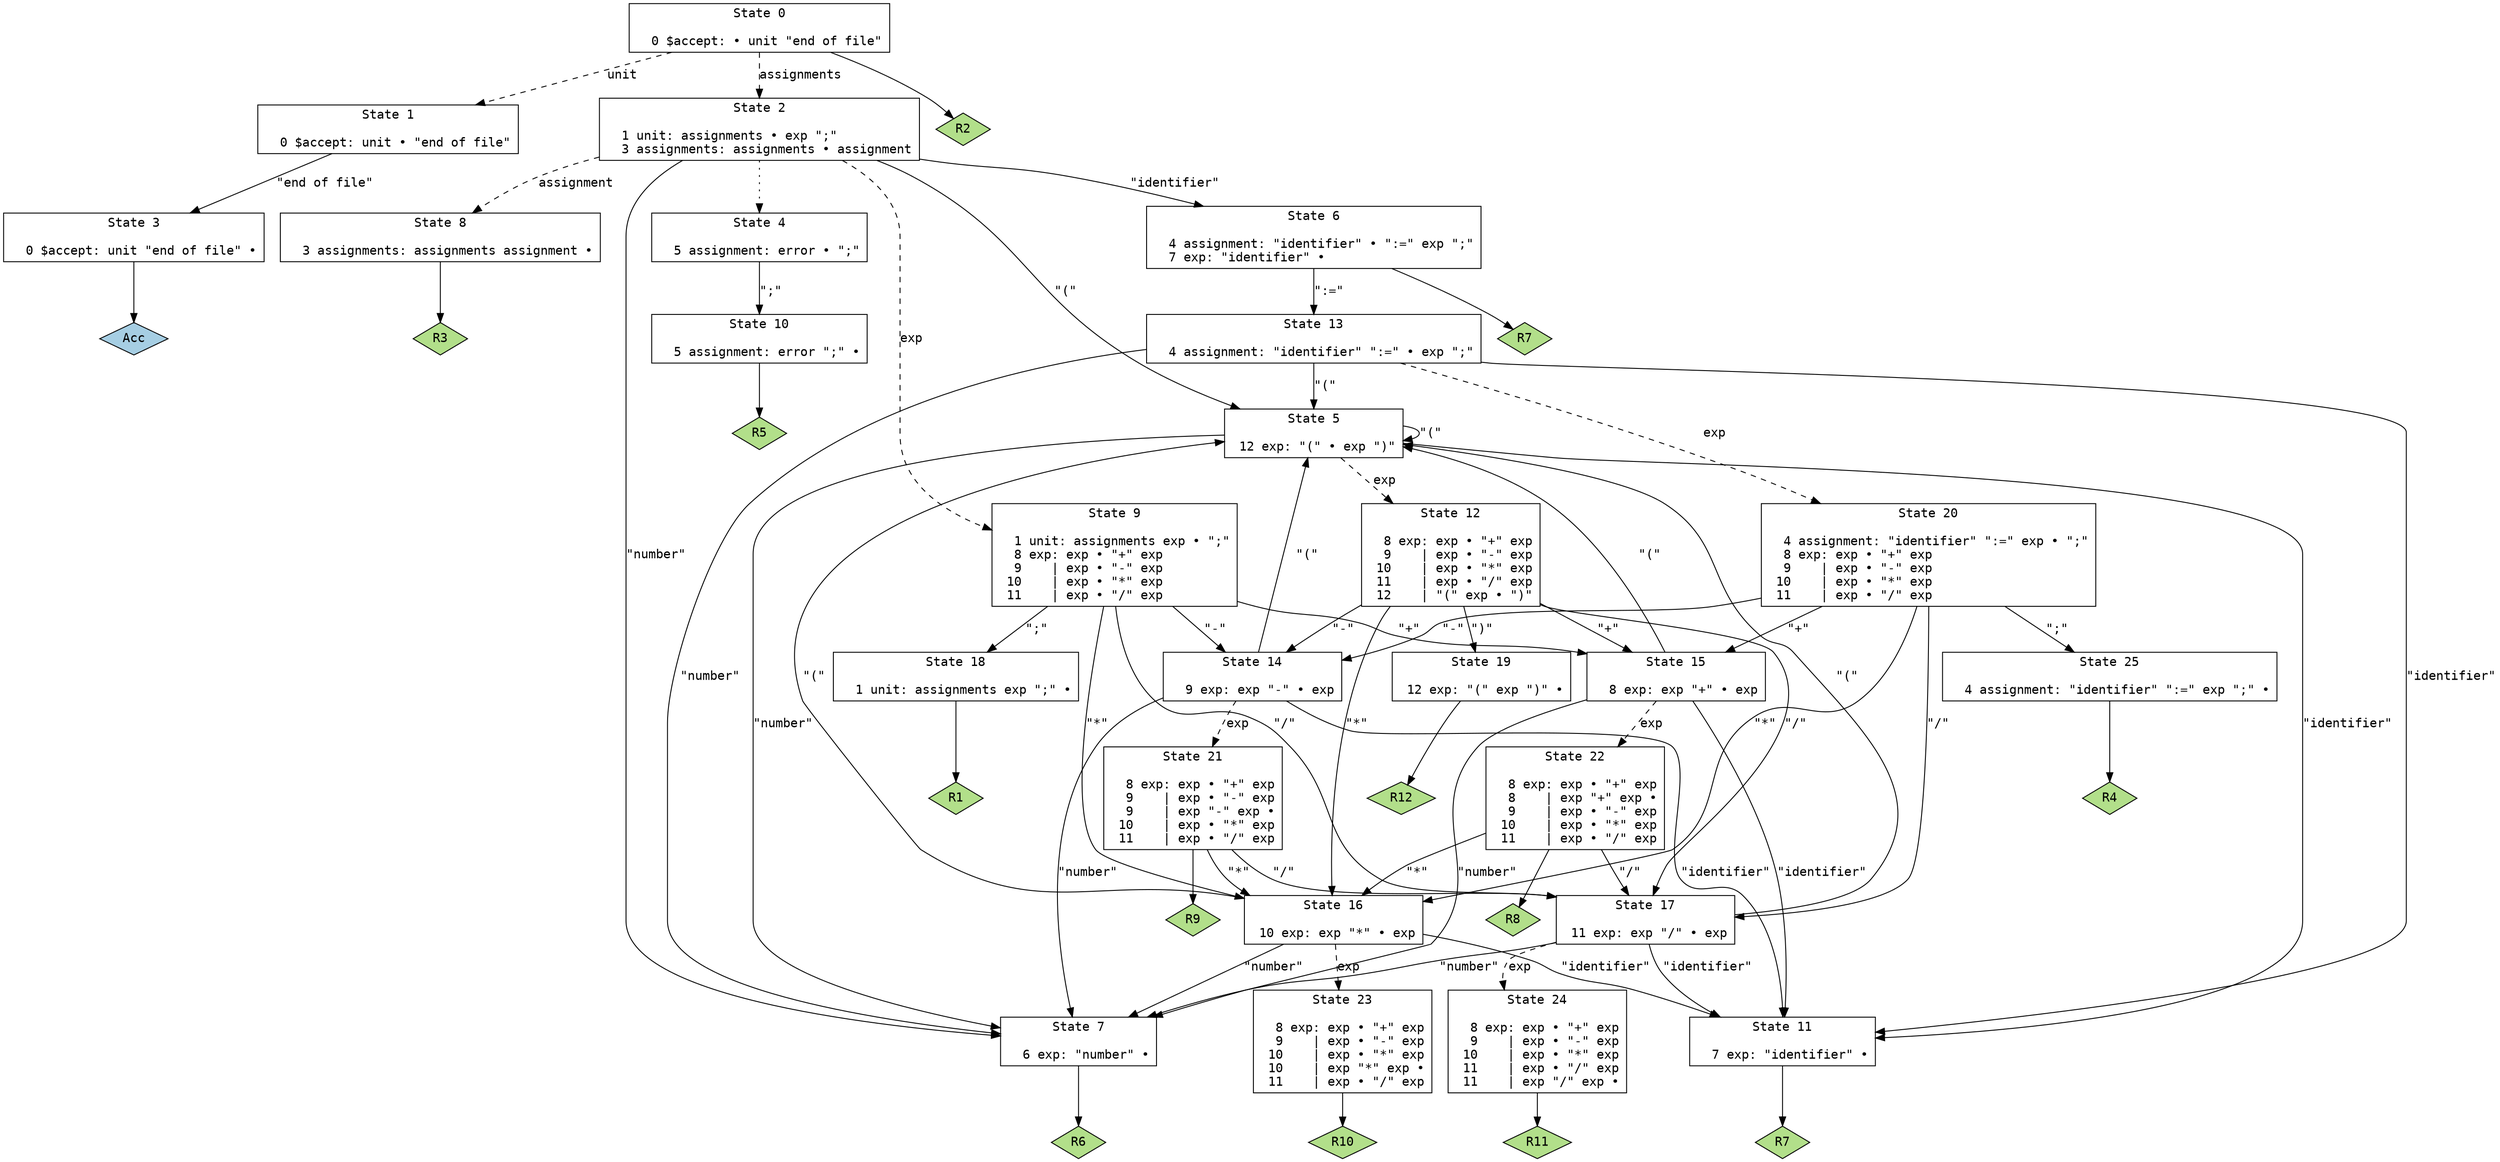 // Generated by GNU Bison 3.8.2.
// Report bugs to <bug-bison@gnu.org>.
// Home page: <https://www.gnu.org/software/bison/>.

digraph "parser.y"
{
  node [fontname = courier, shape = box, colorscheme = paired6]
  edge [fontname = courier]

  0 [label="State 0\n\l  0 $accept: • unit \"end of file\"\l"]
  0 -> 1 [style=dashed label="unit"]
  0 -> 2 [style=dashed label="assignments"]
  0 -> "0R2" [style=solid]
 "0R2" [label="R2", fillcolor=3, shape=diamond, style=filled]
  1 [label="State 1\n\l  0 $accept: unit • \"end of file\"\l"]
  1 -> 3 [style=solid label="\"end of file\""]
  2 [label="State 2\n\l  1 unit: assignments • exp \";\"\l  3 assignments: assignments • assignment\l"]
  2 -> 4 [style=dotted]
  2 -> 5 [style=solid label="\"(\""]
  2 -> 6 [style=solid label="\"identifier\""]
  2 -> 7 [style=solid label="\"number\""]
  2 -> 8 [style=dashed label="assignment"]
  2 -> 9 [style=dashed label="exp"]
  3 [label="State 3\n\l  0 $accept: unit \"end of file\" •\l"]
  3 -> "3R0" [style=solid]
 "3R0" [label="Acc", fillcolor=1, shape=diamond, style=filled]
  4 [label="State 4\n\l  5 assignment: error • \";\"\l"]
  4 -> 10 [style=solid label="\";\""]
  5 [label="State 5\n\l 12 exp: \"(\" • exp \")\"\l"]
  5 -> 5 [style=solid label="\"(\""]
  5 -> 11 [style=solid label="\"identifier\""]
  5 -> 7 [style=solid label="\"number\""]
  5 -> 12 [style=dashed label="exp"]
  6 [label="State 6\n\l  4 assignment: \"identifier\" • \":=\" exp \";\"\l  7 exp: \"identifier\" •\l"]
  6 -> 13 [style=solid label="\":=\""]
  6 -> "6R7" [style=solid]
 "6R7" [label="R7", fillcolor=3, shape=diamond, style=filled]
  7 [label="State 7\n\l  6 exp: \"number\" •\l"]
  7 -> "7R6" [style=solid]
 "7R6" [label="R6", fillcolor=3, shape=diamond, style=filled]
  8 [label="State 8\n\l  3 assignments: assignments assignment •\l"]
  8 -> "8R3" [style=solid]
 "8R3" [label="R3", fillcolor=3, shape=diamond, style=filled]
  9 [label="State 9\n\l  1 unit: assignments exp • \";\"\l  8 exp: exp • \"+\" exp\l  9    | exp • \"-\" exp\l 10    | exp • \"*\" exp\l 11    | exp • \"/\" exp\l"]
  9 -> 14 [style=solid label="\"-\""]
  9 -> 15 [style=solid label="\"+\""]
  9 -> 16 [style=solid label="\"*\""]
  9 -> 17 [style=solid label="\"/\""]
  9 -> 18 [style=solid label="\";\""]
  10 [label="State 10\n\l  5 assignment: error \";\" •\l"]
  10 -> "10R5" [style=solid]
 "10R5" [label="R5", fillcolor=3, shape=diamond, style=filled]
  11 [label="State 11\n\l  7 exp: \"identifier\" •\l"]
  11 -> "11R7" [style=solid]
 "11R7" [label="R7", fillcolor=3, shape=diamond, style=filled]
  12 [label="State 12\n\l  8 exp: exp • \"+\" exp\l  9    | exp • \"-\" exp\l 10    | exp • \"*\" exp\l 11    | exp • \"/\" exp\l 12    | \"(\" exp • \")\"\l"]
  12 -> 14 [style=solid label="\"-\""]
  12 -> 15 [style=solid label="\"+\""]
  12 -> 16 [style=solid label="\"*\""]
  12 -> 17 [style=solid label="\"/\""]
  12 -> 19 [style=solid label="\")\""]
  13 [label="State 13\n\l  4 assignment: \"identifier\" \":=\" • exp \";\"\l"]
  13 -> 5 [style=solid label="\"(\""]
  13 -> 11 [style=solid label="\"identifier\""]
  13 -> 7 [style=solid label="\"number\""]
  13 -> 20 [style=dashed label="exp"]
  14 [label="State 14\n\l  9 exp: exp \"-\" • exp\l"]
  14 -> 5 [style=solid label="\"(\""]
  14 -> 11 [style=solid label="\"identifier\""]
  14 -> 7 [style=solid label="\"number\""]
  14 -> 21 [style=dashed label="exp"]
  15 [label="State 15\n\l  8 exp: exp \"+\" • exp\l"]
  15 -> 5 [style=solid label="\"(\""]
  15 -> 11 [style=solid label="\"identifier\""]
  15 -> 7 [style=solid label="\"number\""]
  15 -> 22 [style=dashed label="exp"]
  16 [label="State 16\n\l 10 exp: exp \"*\" • exp\l"]
  16 -> 5 [style=solid label="\"(\""]
  16 -> 11 [style=solid label="\"identifier\""]
  16 -> 7 [style=solid label="\"number\""]
  16 -> 23 [style=dashed label="exp"]
  17 [label="State 17\n\l 11 exp: exp \"/\" • exp\l"]
  17 -> 5 [style=solid label="\"(\""]
  17 -> 11 [style=solid label="\"identifier\""]
  17 -> 7 [style=solid label="\"number\""]
  17 -> 24 [style=dashed label="exp"]
  18 [label="State 18\n\l  1 unit: assignments exp \";\" •\l"]
  18 -> "18R1" [style=solid]
 "18R1" [label="R1", fillcolor=3, shape=diamond, style=filled]
  19 [label="State 19\n\l 12 exp: \"(\" exp \")\" •\l"]
  19 -> "19R12" [style=solid]
 "19R12" [label="R12", fillcolor=3, shape=diamond, style=filled]
  20 [label="State 20\n\l  4 assignment: \"identifier\" \":=\" exp • \";\"\l  8 exp: exp • \"+\" exp\l  9    | exp • \"-\" exp\l 10    | exp • \"*\" exp\l 11    | exp • \"/\" exp\l"]
  20 -> 14 [style=solid label="\"-\""]
  20 -> 15 [style=solid label="\"+\""]
  20 -> 16 [style=solid label="\"*\""]
  20 -> 17 [style=solid label="\"/\""]
  20 -> 25 [style=solid label="\";\""]
  21 [label="State 21\n\l  8 exp: exp • \"+\" exp\l  9    | exp • \"-\" exp\l  9    | exp \"-\" exp •\l 10    | exp • \"*\" exp\l 11    | exp • \"/\" exp\l"]
  21 -> 16 [style=solid label="\"*\""]
  21 -> 17 [style=solid label="\"/\""]
  21 -> "21R9" [style=solid]
 "21R9" [label="R9", fillcolor=3, shape=diamond, style=filled]
  22 [label="State 22\n\l  8 exp: exp • \"+\" exp\l  8    | exp \"+\" exp •\l  9    | exp • \"-\" exp\l 10    | exp • \"*\" exp\l 11    | exp • \"/\" exp\l"]
  22 -> 16 [style=solid label="\"*\""]
  22 -> 17 [style=solid label="\"/\""]
  22 -> "22R8" [style=solid]
 "22R8" [label="R8", fillcolor=3, shape=diamond, style=filled]
  23 [label="State 23\n\l  8 exp: exp • \"+\" exp\l  9    | exp • \"-\" exp\l 10    | exp • \"*\" exp\l 10    | exp \"*\" exp •\l 11    | exp • \"/\" exp\l"]
  23 -> "23R10" [style=solid]
 "23R10" [label="R10", fillcolor=3, shape=diamond, style=filled]
  24 [label="State 24\n\l  8 exp: exp • \"+\" exp\l  9    | exp • \"-\" exp\l 10    | exp • \"*\" exp\l 11    | exp • \"/\" exp\l 11    | exp \"/\" exp •\l"]
  24 -> "24R11" [style=solid]
 "24R11" [label="R11", fillcolor=3, shape=diamond, style=filled]
  25 [label="State 25\n\l  4 assignment: \"identifier\" \":=\" exp \";\" •\l"]
  25 -> "25R4" [style=solid]
 "25R4" [label="R4", fillcolor=3, shape=diamond, style=filled]
}
